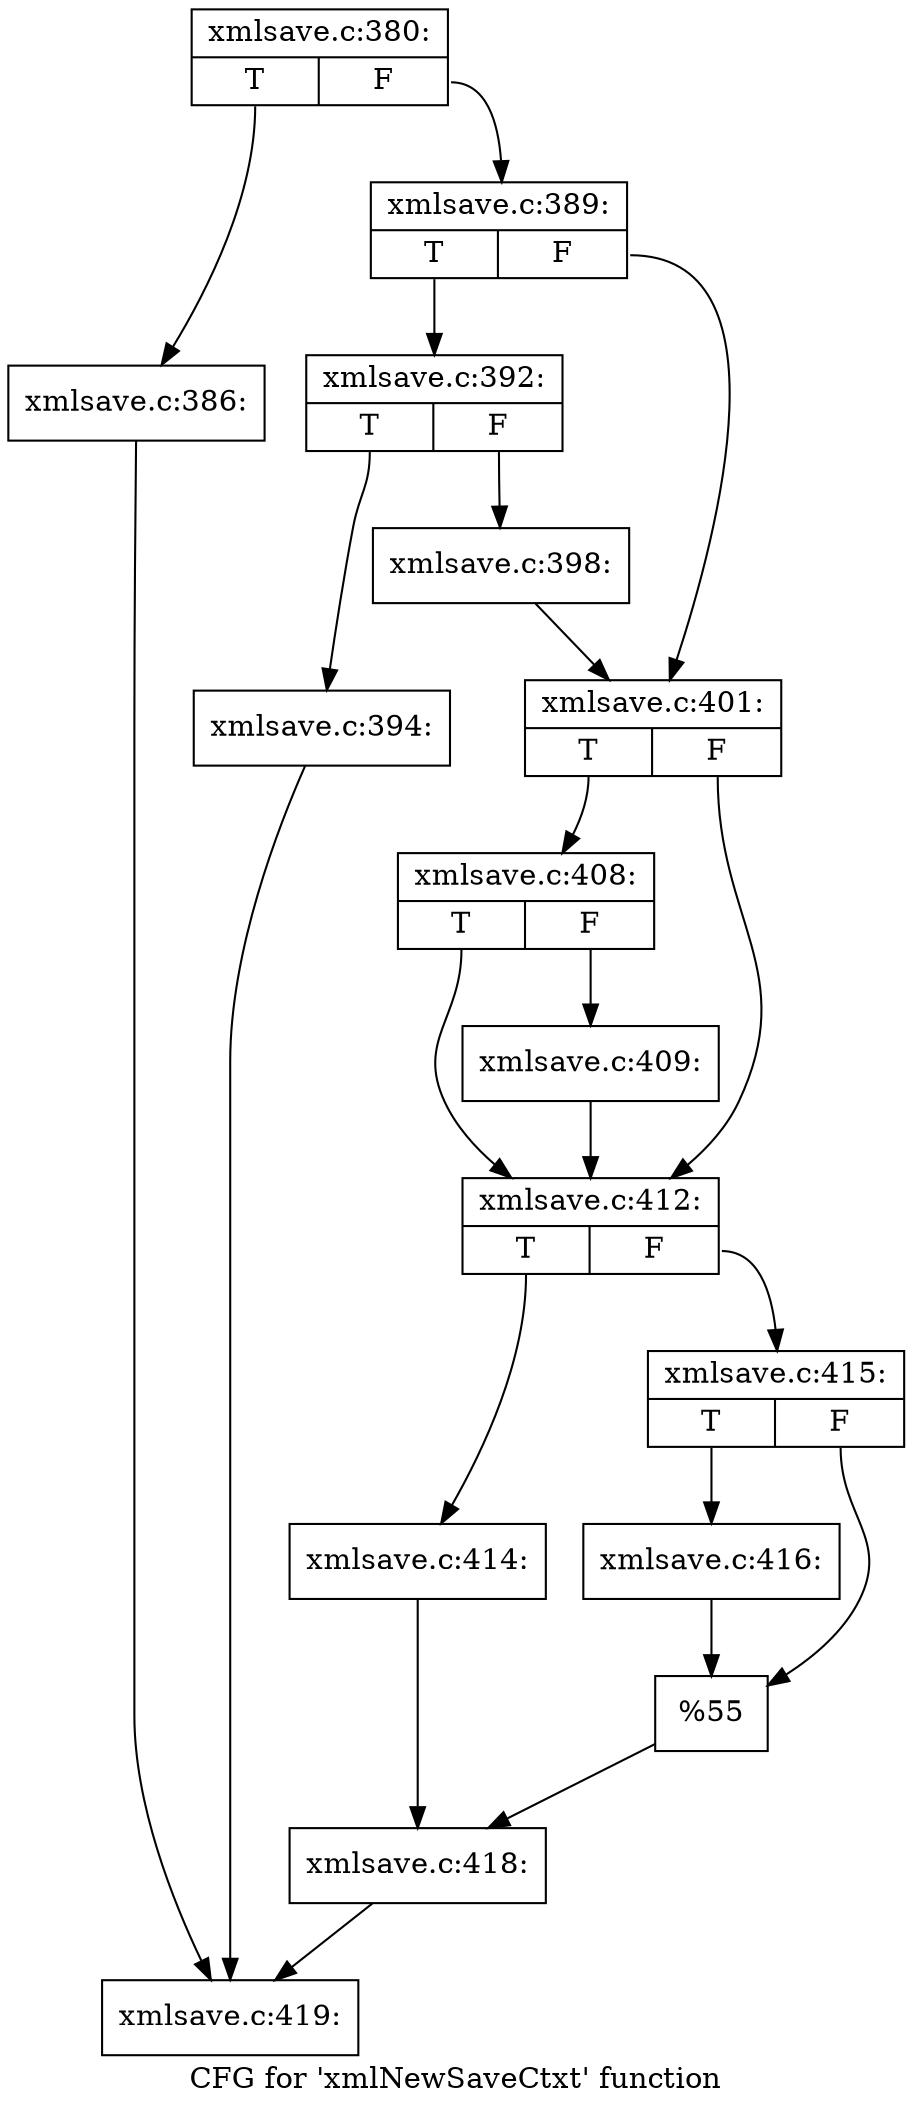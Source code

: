 digraph "CFG for 'xmlNewSaveCtxt' function" {
	label="CFG for 'xmlNewSaveCtxt' function";

	Node0x57abfa0 [shape=record,label="{xmlsave.c:380:|{<s0>T|<s1>F}}"];
	Node0x57abfa0:s0 -> Node0x57b0ce0;
	Node0x57abfa0:s1 -> Node0x57b0d30;
	Node0x57b0ce0 [shape=record,label="{xmlsave.c:386:}"];
	Node0x57b0ce0 -> Node0x57b00b0;
	Node0x57b0d30 [shape=record,label="{xmlsave.c:389:|{<s0>T|<s1>F}}"];
	Node0x57b0d30:s0 -> Node0x57b17a0;
	Node0x57b0d30:s1 -> Node0x57b17f0;
	Node0x57b17a0 [shape=record,label="{xmlsave.c:392:|{<s0>T|<s1>F}}"];
	Node0x57b17a0:s0 -> Node0x57b1e50;
	Node0x57b17a0:s1 -> Node0x57b1ea0;
	Node0x57b1e50 [shape=record,label="{xmlsave.c:394:}"];
	Node0x57b1e50 -> Node0x57b00b0;
	Node0x57b1ea0 [shape=record,label="{xmlsave.c:398:}"];
	Node0x57b1ea0 -> Node0x57b17f0;
	Node0x57b17f0 [shape=record,label="{xmlsave.c:401:|{<s0>T|<s1>F}}"];
	Node0x57b17f0:s0 -> Node0x57b3110;
	Node0x57b17f0:s1 -> Node0x57b30c0;
	Node0x57b3110 [shape=record,label="{xmlsave.c:408:|{<s0>T|<s1>F}}"];
	Node0x57b3110:s0 -> Node0x57b30c0;
	Node0x57b3110:s1 -> Node0x57b3070;
	Node0x57b3070 [shape=record,label="{xmlsave.c:409:}"];
	Node0x57b3070 -> Node0x57b30c0;
	Node0x57b30c0 [shape=record,label="{xmlsave.c:412:|{<s0>T|<s1>F}}"];
	Node0x57b30c0:s0 -> Node0x57b3e80;
	Node0x57b30c0:s1 -> Node0x57b3f20;
	Node0x57b3e80 [shape=record,label="{xmlsave.c:414:}"];
	Node0x57b3e80 -> Node0x57b3ed0;
	Node0x57b3f20 [shape=record,label="{xmlsave.c:415:|{<s0>T|<s1>F}}"];
	Node0x57b3f20:s0 -> Node0x57b4530;
	Node0x57b3f20:s1 -> Node0x57b4580;
	Node0x57b4530 [shape=record,label="{xmlsave.c:416:}"];
	Node0x57b4530 -> Node0x57b4580;
	Node0x57b4580 [shape=record,label="{%55}"];
	Node0x57b4580 -> Node0x57b3ed0;
	Node0x57b3ed0 [shape=record,label="{xmlsave.c:418:}"];
	Node0x57b3ed0 -> Node0x57b00b0;
	Node0x57b00b0 [shape=record,label="{xmlsave.c:419:}"];
}
